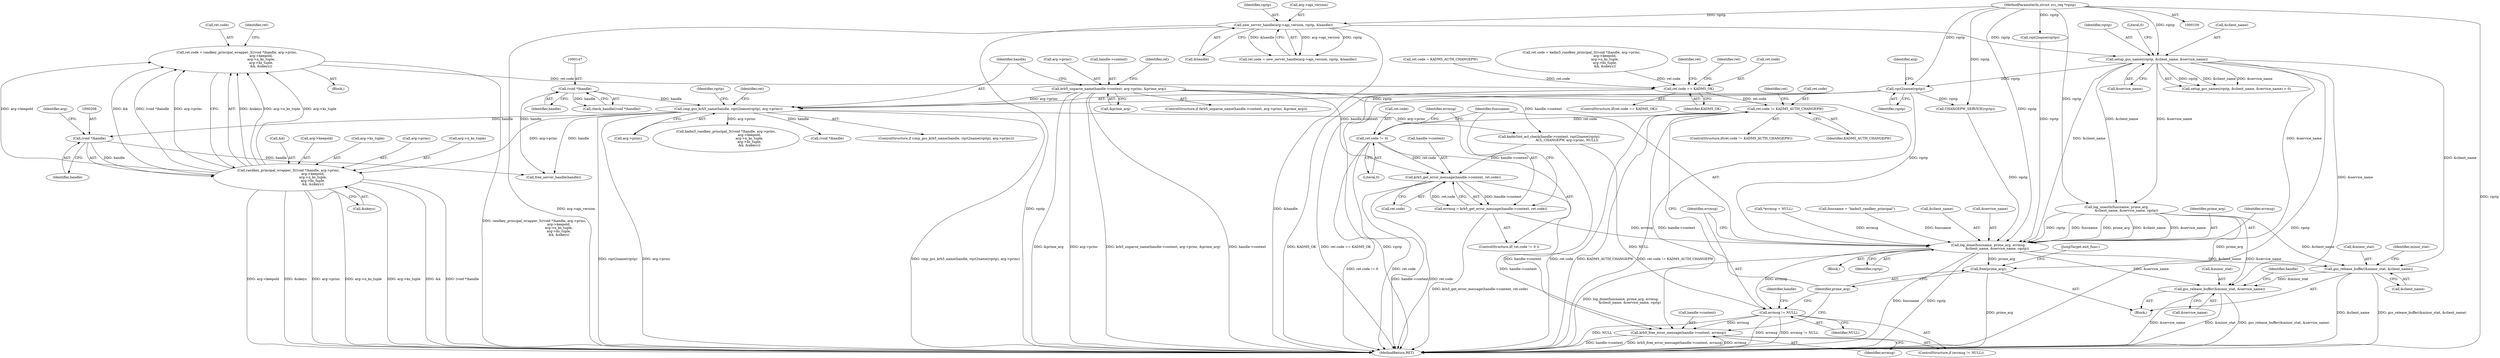 digraph "0_krb5_83ed75feba32e46f736fcce0d96a0445f29b96c2_1@API" {
"1000202" [label="(Call,ret.code = randkey_principal_wrapper_3((void *)handle, arg->princ,\n                                               arg->keepold,\n                                               arg->n_ks_tuple,\n                                               arg->ks_tuple,\n                                               &k, &nkeys))"];
"1000206" [label="(Call,randkey_principal_wrapper_3((void *)handle, arg->princ,\n                                               arg->keepold,\n                                               arg->n_ks_tuple,\n                                               arg->ks_tuple,\n                                               &k, &nkeys))"];
"1000207" [label="(Call,(void *)handle)"];
"1000194" [label="(Call,cmp_gss_krb5_name(handle, rqst2name(rqstp), arg->princ))"];
"1000146" [label="(Call,(void *)handle)"];
"1000196" [label="(Call,rqst2name(rqstp))"];
"1000162" [label="(Call,setup_gss_names(rqstp, &client_name, &service_name))"];
"1000132" [label="(Call,new_server_handle(arg->api_version, rqstp, &handle))"];
"1000102" [label="(MethodParameterIn,struct svc_req *rqstp)"];
"1000177" [label="(Call,krb5_unparse_name(handle->context, arg->princ, &prime_arg))"];
"1000284" [label="(Call,ret.code == KADM5_OK)"];
"1000301" [label="(Call,ret.code != KADM5_AUTH_CHANGEPW)"];
"1000308" [label="(Call,ret.code != 0)"];
"1000315" [label="(Call,krb5_get_error_message(handle->context, ret.code))"];
"1000313" [label="(Call,errmsg = krb5_get_error_message(handle->context, ret.code))"];
"1000322" [label="(Call,log_done(funcname, prime_arg, errmsg,\n                 &client_name, &service_name, rqstp))"];
"1000332" [label="(Call,errmsg != NULL)"];
"1000335" [label="(Call,krb5_free_error_message(handle->context, errmsg))"];
"1000340" [label="(Call,free(prime_arg))"];
"1000343" [label="(Call,gss_release_buffer(&minor_stat, &client_name))"];
"1000348" [label="(Call,gss_release_buffer(&minor_stat, &service_name))"];
"1000331" [label="(ControlStructure,if (errmsg != NULL))"];
"1000230" [label="(Call,CHANGEPW_SERVICE(rqstp))"];
"1000354" [label="(Identifier,handle)"];
"1000184" [label="(Call,&prime_arg)"];
"1000232" [label="(Call,kadm5int_acl_check(handle->context, rqst2name(rqstp),\n                                  ACL_CHANGEPW, arg->princ, NULL))"];
"1000222" [label="(Call,&k)"];
"1000102" [label="(MethodParameterIn,struct svc_req *rqstp)"];
"1000206" [label="(Call,randkey_principal_wrapper_3((void *)handle, arg->princ,\n                                               arg->keepold,\n                                               arg->n_ks_tuple,\n                                               arg->ks_tuple,\n                                               &k, &nkeys))"];
"1000303" [label="(Identifier,ret)"];
"1000315" [label="(Call,krb5_get_error_message(handle->context, ret.code))"];
"1000199" [label="(Identifier,arg)"];
"1000202" [label="(Call,ret.code = randkey_principal_wrapper_3((void *)handle, arg->princ,\n                                               arg->keepold,\n                                               arg->n_ks_tuple,\n                                               arg->ks_tuple,\n                                               &k, &nkeys))"];
"1000346" [label="(Call,&client_name)"];
"1000348" [label="(Call,gss_release_buffer(&minor_stat, &service_name))"];
"1000176" [label="(ControlStructure,if (krb5_unparse_name(handle->context, arg->princ, &prime_arg)))"];
"1000340" [label="(Call,free(prime_arg))"];
"1000309" [label="(Call,ret.code)"];
"1000209" [label="(Identifier,handle)"];
"1000353" [label="(Call,free_server_handle(handle))"];
"1000145" [label="(Call,check_handle((void *)handle))"];
"1000306" [label="(Block,)"];
"1000349" [label="(Call,&minor_stat)"];
"1000196" [label="(Call,rqst2name(rqstp))"];
"1000323" [label="(Identifier,funcname)"];
"1000312" [label="(Literal,0)"];
"1000168" [label="(Literal,0)"];
"1000236" [label="(Call,rqst2name(rqstp))"];
"1000103" [label="(Block,)"];
"1000177" [label="(Call,krb5_unparse_name(handle->context, arg->princ, &prime_arg))"];
"1000316" [label="(Call,handle->context)"];
"1000195" [label="(Identifier,handle)"];
"1000305" [label="(Identifier,KADM5_AUTH_CHANGEPW)"];
"1000194" [label="(Call,cmp_gss_krb5_name(handle, rqst2name(rqstp), arg->princ))"];
"1000198" [label="(Call,arg->princ)"];
"1000137" [label="(Call,&handle)"];
"1000231" [label="(Identifier,rqstp)"];
"1000330" [label="(Identifier,rqstp)"];
"1000270" [label="(Call,log_unauth(funcname, prime_arg,\n                   &client_name, &service_name, rqstp))"];
"1000161" [label="(Call,setup_gss_names(rqstp, &client_name, &service_name) < 0)"];
"1000285" [label="(Call,ret.code)"];
"1000164" [label="(Call,&client_name)"];
"1000335" [label="(Call,krb5_free_error_message(handle->context, errmsg))"];
"1000197" [label="(Identifier,rqstp)"];
"1000324" [label="(Identifier,prime_arg)"];
"1000213" [label="(Call,arg->keepold)"];
"1000337" [label="(Identifier,handle)"];
"1000344" [label="(Call,&minor_stat)"];
"1000204" [label="(Identifier,ret)"];
"1000308" [label="(Call,ret.code != 0)"];
"1000336" [label="(Call,handle->context)"];
"1000219" [label="(Call,arg->ks_tuple)"];
"1000325" [label="(Identifier,errmsg)"];
"1000248" [label="(Call,kadm5_randkey_principal_3((void *)handle, arg->princ,\n                                             arg->keepold,\n                                             arg->n_ks_tuple,\n                                             arg->ks_tuple,\n                                             &k, &nkeys))"];
"1000162" [label="(Call,setup_gss_names(rqstp, &client_name, &service_name))"];
"1000307" [label="(ControlStructure,if( ret.code != 0 ))"];
"1000278" [label="(Call,ret.code = KADM5_AUTH_CHANGEPW)"];
"1000300" [label="(ControlStructure,if(ret.code != KADM5_AUTH_CHANGEPW))"];
"1000302" [label="(Call,ret.code)"];
"1000146" [label="(Call,(void *)handle)"];
"1000350" [label="(Identifier,minor_stat)"];
"1000332" [label="(Call,errmsg != NULL)"];
"1000333" [label="(Identifier,errmsg)"];
"1000120" [label="(Call,*errmsg = NULL)"];
"1000224" [label="(Call,&nkeys)"];
"1000310" [label="(Identifier,ret)"];
"1000181" [label="(Call,arg->princ)"];
"1000249" [label="(Call,(void *)handle)"];
"1000358" [label="(MethodReturn,RET)"];
"1000244" [label="(Call,ret.code = kadm5_randkey_principal_3((void *)handle, arg->princ,\n                                             arg->keepold,\n                                             arg->n_ks_tuple,\n                                             arg->ks_tuple,\n                                             &k, &nkeys))"];
"1000351" [label="(Call,&service_name)"];
"1000207" [label="(Call,(void *)handle)"];
"1000288" [label="(Identifier,KADM5_OK)"];
"1000283" [label="(ControlStructure,if(ret.code == KADM5_OK))"];
"1000319" [label="(Call,ret.code)"];
"1000166" [label="(Call,&service_name)"];
"1000148" [label="(Identifier,handle)"];
"1000193" [label="(ControlStructure,if (cmp_gss_krb5_name(handle, rqst2name(rqstp), arg->princ)))"];
"1000341" [label="(Identifier,prime_arg)"];
"1000157" [label="(Call,funcname = \"kadm5_randkey_principal\")"];
"1000326" [label="(Call,&client_name)"];
"1000132" [label="(Call,new_server_handle(arg->api_version, rqstp, &handle))"];
"1000136" [label="(Identifier,rqstp)"];
"1000328" [label="(Call,&service_name)"];
"1000210" [label="(Call,arg->princ)"];
"1000284" [label="(Call,ret.code == KADM5_OK)"];
"1000201" [label="(Block,)"];
"1000301" [label="(Call,ret.code != KADM5_AUTH_CHANGEPW)"];
"1000178" [label="(Call,handle->context)"];
"1000343" [label="(Call,gss_release_buffer(&minor_stat, &client_name))"];
"1000163" [label="(Identifier,rqstp)"];
"1000342" [label="(JumpTarget,exit_func:)"];
"1000286" [label="(Identifier,ret)"];
"1000216" [label="(Call,arg->n_ks_tuple)"];
"1000133" [label="(Call,arg->api_version)"];
"1000203" [label="(Call,ret.code)"];
"1000339" [label="(Identifier,errmsg)"];
"1000292" [label="(Identifier,ret)"];
"1000211" [label="(Identifier,arg)"];
"1000334" [label="(Identifier,NULL)"];
"1000314" [label="(Identifier,errmsg)"];
"1000322" [label="(Call,log_done(funcname, prime_arg, errmsg,\n                 &client_name, &service_name, rqstp))"];
"1000313" [label="(Call,errmsg = krb5_get_error_message(handle->context, ret.code))"];
"1000189" [label="(Identifier,ret)"];
"1000128" [label="(Call,ret.code = new_server_handle(arg->api_version, rqstp, &handle))"];
"1000202" -> "1000201"  [label="AST: "];
"1000202" -> "1000206"  [label="CFG: "];
"1000203" -> "1000202"  [label="AST: "];
"1000206" -> "1000202"  [label="AST: "];
"1000286" -> "1000202"  [label="CFG: "];
"1000202" -> "1000358"  [label="DDG: randkey_principal_wrapper_3((void *)handle, arg->princ,\n                                               arg->keepold,\n                                               arg->n_ks_tuple,\n                                               arg->ks_tuple,\n                                               &k, &nkeys)"];
"1000206" -> "1000202"  [label="DDG: &nkeys"];
"1000206" -> "1000202"  [label="DDG: arg->n_ks_tuple"];
"1000206" -> "1000202"  [label="DDG: arg->ks_tuple"];
"1000206" -> "1000202"  [label="DDG: arg->keepold"];
"1000206" -> "1000202"  [label="DDG: &k"];
"1000206" -> "1000202"  [label="DDG: (void *)handle"];
"1000206" -> "1000202"  [label="DDG: arg->princ"];
"1000202" -> "1000284"  [label="DDG: ret.code"];
"1000206" -> "1000224"  [label="CFG: "];
"1000207" -> "1000206"  [label="AST: "];
"1000210" -> "1000206"  [label="AST: "];
"1000213" -> "1000206"  [label="AST: "];
"1000216" -> "1000206"  [label="AST: "];
"1000219" -> "1000206"  [label="AST: "];
"1000222" -> "1000206"  [label="AST: "];
"1000224" -> "1000206"  [label="AST: "];
"1000206" -> "1000358"  [label="DDG: arg->princ"];
"1000206" -> "1000358"  [label="DDG: arg->n_ks_tuple"];
"1000206" -> "1000358"  [label="DDG: arg->ks_tuple"];
"1000206" -> "1000358"  [label="DDG: &k"];
"1000206" -> "1000358"  [label="DDG: (void *)handle"];
"1000206" -> "1000358"  [label="DDG: arg->keepold"];
"1000206" -> "1000358"  [label="DDG: &nkeys"];
"1000207" -> "1000206"  [label="DDG: handle"];
"1000194" -> "1000206"  [label="DDG: arg->princ"];
"1000207" -> "1000209"  [label="CFG: "];
"1000208" -> "1000207"  [label="AST: "];
"1000209" -> "1000207"  [label="AST: "];
"1000211" -> "1000207"  [label="CFG: "];
"1000194" -> "1000207"  [label="DDG: handle"];
"1000207" -> "1000353"  [label="DDG: handle"];
"1000194" -> "1000193"  [label="AST: "];
"1000194" -> "1000198"  [label="CFG: "];
"1000195" -> "1000194"  [label="AST: "];
"1000196" -> "1000194"  [label="AST: "];
"1000198" -> "1000194"  [label="AST: "];
"1000204" -> "1000194"  [label="CFG: "];
"1000231" -> "1000194"  [label="CFG: "];
"1000194" -> "1000358"  [label="DDG: cmp_gss_krb5_name(handle, rqst2name(rqstp), arg->princ)"];
"1000194" -> "1000358"  [label="DDG: rqst2name(rqstp)"];
"1000194" -> "1000358"  [label="DDG: arg->princ"];
"1000146" -> "1000194"  [label="DDG: handle"];
"1000196" -> "1000194"  [label="DDG: rqstp"];
"1000177" -> "1000194"  [label="DDG: arg->princ"];
"1000194" -> "1000232"  [label="DDG: arg->princ"];
"1000194" -> "1000249"  [label="DDG: handle"];
"1000194" -> "1000248"  [label="DDG: arg->princ"];
"1000194" -> "1000353"  [label="DDG: handle"];
"1000146" -> "1000145"  [label="AST: "];
"1000146" -> "1000148"  [label="CFG: "];
"1000147" -> "1000146"  [label="AST: "];
"1000148" -> "1000146"  [label="AST: "];
"1000145" -> "1000146"  [label="CFG: "];
"1000146" -> "1000145"  [label="DDG: handle"];
"1000146" -> "1000353"  [label="DDG: handle"];
"1000196" -> "1000197"  [label="CFG: "];
"1000197" -> "1000196"  [label="AST: "];
"1000199" -> "1000196"  [label="CFG: "];
"1000196" -> "1000358"  [label="DDG: rqstp"];
"1000162" -> "1000196"  [label="DDG: rqstp"];
"1000102" -> "1000196"  [label="DDG: rqstp"];
"1000196" -> "1000230"  [label="DDG: rqstp"];
"1000196" -> "1000322"  [label="DDG: rqstp"];
"1000162" -> "1000161"  [label="AST: "];
"1000162" -> "1000166"  [label="CFG: "];
"1000163" -> "1000162"  [label="AST: "];
"1000164" -> "1000162"  [label="AST: "];
"1000166" -> "1000162"  [label="AST: "];
"1000168" -> "1000162"  [label="CFG: "];
"1000162" -> "1000358"  [label="DDG: rqstp"];
"1000162" -> "1000161"  [label="DDG: rqstp"];
"1000162" -> "1000161"  [label="DDG: &client_name"];
"1000162" -> "1000161"  [label="DDG: &service_name"];
"1000132" -> "1000162"  [label="DDG: rqstp"];
"1000102" -> "1000162"  [label="DDG: rqstp"];
"1000162" -> "1000270"  [label="DDG: &client_name"];
"1000162" -> "1000270"  [label="DDG: &service_name"];
"1000162" -> "1000322"  [label="DDG: &client_name"];
"1000162" -> "1000322"  [label="DDG: &service_name"];
"1000162" -> "1000343"  [label="DDG: &client_name"];
"1000162" -> "1000348"  [label="DDG: &service_name"];
"1000132" -> "1000128"  [label="AST: "];
"1000132" -> "1000137"  [label="CFG: "];
"1000133" -> "1000132"  [label="AST: "];
"1000136" -> "1000132"  [label="AST: "];
"1000137" -> "1000132"  [label="AST: "];
"1000128" -> "1000132"  [label="CFG: "];
"1000132" -> "1000358"  [label="DDG: arg->api_version"];
"1000132" -> "1000358"  [label="DDG: rqstp"];
"1000132" -> "1000358"  [label="DDG: &handle"];
"1000132" -> "1000128"  [label="DDG: arg->api_version"];
"1000132" -> "1000128"  [label="DDG: rqstp"];
"1000132" -> "1000128"  [label="DDG: &handle"];
"1000102" -> "1000132"  [label="DDG: rqstp"];
"1000102" -> "1000100"  [label="AST: "];
"1000102" -> "1000358"  [label="DDG: rqstp"];
"1000102" -> "1000230"  [label="DDG: rqstp"];
"1000102" -> "1000236"  [label="DDG: rqstp"];
"1000102" -> "1000270"  [label="DDG: rqstp"];
"1000102" -> "1000322"  [label="DDG: rqstp"];
"1000177" -> "1000176"  [label="AST: "];
"1000177" -> "1000184"  [label="CFG: "];
"1000178" -> "1000177"  [label="AST: "];
"1000181" -> "1000177"  [label="AST: "];
"1000184" -> "1000177"  [label="AST: "];
"1000189" -> "1000177"  [label="CFG: "];
"1000195" -> "1000177"  [label="CFG: "];
"1000177" -> "1000358"  [label="DDG: handle->context"];
"1000177" -> "1000358"  [label="DDG: &prime_arg"];
"1000177" -> "1000358"  [label="DDG: arg->princ"];
"1000177" -> "1000358"  [label="DDG: krb5_unparse_name(handle->context, arg->princ, &prime_arg)"];
"1000177" -> "1000232"  [label="DDG: handle->context"];
"1000177" -> "1000315"  [label="DDG: handle->context"];
"1000177" -> "1000335"  [label="DDG: handle->context"];
"1000284" -> "1000283"  [label="AST: "];
"1000284" -> "1000288"  [label="CFG: "];
"1000285" -> "1000284"  [label="AST: "];
"1000288" -> "1000284"  [label="AST: "];
"1000292" -> "1000284"  [label="CFG: "];
"1000303" -> "1000284"  [label="CFG: "];
"1000284" -> "1000358"  [label="DDG: ret.code == KADM5_OK"];
"1000284" -> "1000358"  [label="DDG: KADM5_OK"];
"1000244" -> "1000284"  [label="DDG: ret.code"];
"1000278" -> "1000284"  [label="DDG: ret.code"];
"1000284" -> "1000301"  [label="DDG: ret.code"];
"1000301" -> "1000300"  [label="AST: "];
"1000301" -> "1000305"  [label="CFG: "];
"1000302" -> "1000301"  [label="AST: "];
"1000305" -> "1000301"  [label="AST: "];
"1000310" -> "1000301"  [label="CFG: "];
"1000341" -> "1000301"  [label="CFG: "];
"1000301" -> "1000358"  [label="DDG: KADM5_AUTH_CHANGEPW"];
"1000301" -> "1000358"  [label="DDG: ret.code != KADM5_AUTH_CHANGEPW"];
"1000301" -> "1000358"  [label="DDG: ret.code"];
"1000301" -> "1000308"  [label="DDG: ret.code"];
"1000308" -> "1000307"  [label="AST: "];
"1000308" -> "1000312"  [label="CFG: "];
"1000309" -> "1000308"  [label="AST: "];
"1000312" -> "1000308"  [label="AST: "];
"1000314" -> "1000308"  [label="CFG: "];
"1000323" -> "1000308"  [label="CFG: "];
"1000308" -> "1000358"  [label="DDG: ret.code"];
"1000308" -> "1000358"  [label="DDG: ret.code != 0"];
"1000308" -> "1000315"  [label="DDG: ret.code"];
"1000315" -> "1000313"  [label="AST: "];
"1000315" -> "1000319"  [label="CFG: "];
"1000316" -> "1000315"  [label="AST: "];
"1000319" -> "1000315"  [label="AST: "];
"1000313" -> "1000315"  [label="CFG: "];
"1000315" -> "1000358"  [label="DDG: handle->context"];
"1000315" -> "1000358"  [label="DDG: ret.code"];
"1000315" -> "1000313"  [label="DDG: handle->context"];
"1000315" -> "1000313"  [label="DDG: ret.code"];
"1000232" -> "1000315"  [label="DDG: handle->context"];
"1000315" -> "1000335"  [label="DDG: handle->context"];
"1000313" -> "1000307"  [label="AST: "];
"1000314" -> "1000313"  [label="AST: "];
"1000323" -> "1000313"  [label="CFG: "];
"1000313" -> "1000358"  [label="DDG: krb5_get_error_message(handle->context, ret.code)"];
"1000313" -> "1000322"  [label="DDG: errmsg"];
"1000322" -> "1000306"  [label="AST: "];
"1000322" -> "1000330"  [label="CFG: "];
"1000323" -> "1000322"  [label="AST: "];
"1000324" -> "1000322"  [label="AST: "];
"1000325" -> "1000322"  [label="AST: "];
"1000326" -> "1000322"  [label="AST: "];
"1000328" -> "1000322"  [label="AST: "];
"1000330" -> "1000322"  [label="AST: "];
"1000333" -> "1000322"  [label="CFG: "];
"1000322" -> "1000358"  [label="DDG: rqstp"];
"1000322" -> "1000358"  [label="DDG: log_done(funcname, prime_arg, errmsg,\n                 &client_name, &service_name, rqstp)"];
"1000322" -> "1000358"  [label="DDG: funcname"];
"1000157" -> "1000322"  [label="DDG: funcname"];
"1000270" -> "1000322"  [label="DDG: funcname"];
"1000270" -> "1000322"  [label="DDG: prime_arg"];
"1000270" -> "1000322"  [label="DDG: &client_name"];
"1000270" -> "1000322"  [label="DDG: &service_name"];
"1000270" -> "1000322"  [label="DDG: rqstp"];
"1000120" -> "1000322"  [label="DDG: errmsg"];
"1000236" -> "1000322"  [label="DDG: rqstp"];
"1000230" -> "1000322"  [label="DDG: rqstp"];
"1000322" -> "1000332"  [label="DDG: errmsg"];
"1000322" -> "1000340"  [label="DDG: prime_arg"];
"1000322" -> "1000343"  [label="DDG: &client_name"];
"1000322" -> "1000348"  [label="DDG: &service_name"];
"1000332" -> "1000331"  [label="AST: "];
"1000332" -> "1000334"  [label="CFG: "];
"1000333" -> "1000332"  [label="AST: "];
"1000334" -> "1000332"  [label="AST: "];
"1000337" -> "1000332"  [label="CFG: "];
"1000341" -> "1000332"  [label="CFG: "];
"1000332" -> "1000358"  [label="DDG: NULL"];
"1000332" -> "1000358"  [label="DDG: errmsg"];
"1000332" -> "1000358"  [label="DDG: errmsg != NULL"];
"1000232" -> "1000332"  [label="DDG: NULL"];
"1000332" -> "1000335"  [label="DDG: errmsg"];
"1000335" -> "1000331"  [label="AST: "];
"1000335" -> "1000339"  [label="CFG: "];
"1000336" -> "1000335"  [label="AST: "];
"1000339" -> "1000335"  [label="AST: "];
"1000341" -> "1000335"  [label="CFG: "];
"1000335" -> "1000358"  [label="DDG: errmsg"];
"1000335" -> "1000358"  [label="DDG: handle->context"];
"1000335" -> "1000358"  [label="DDG: krb5_free_error_message(handle->context, errmsg)"];
"1000232" -> "1000335"  [label="DDG: handle->context"];
"1000340" -> "1000103"  [label="AST: "];
"1000340" -> "1000341"  [label="CFG: "];
"1000341" -> "1000340"  [label="AST: "];
"1000342" -> "1000340"  [label="CFG: "];
"1000340" -> "1000358"  [label="DDG: prime_arg"];
"1000270" -> "1000340"  [label="DDG: prime_arg"];
"1000343" -> "1000103"  [label="AST: "];
"1000343" -> "1000346"  [label="CFG: "];
"1000344" -> "1000343"  [label="AST: "];
"1000346" -> "1000343"  [label="AST: "];
"1000350" -> "1000343"  [label="CFG: "];
"1000343" -> "1000358"  [label="DDG: gss_release_buffer(&minor_stat, &client_name)"];
"1000343" -> "1000358"  [label="DDG: &client_name"];
"1000270" -> "1000343"  [label="DDG: &client_name"];
"1000343" -> "1000348"  [label="DDG: &minor_stat"];
"1000348" -> "1000103"  [label="AST: "];
"1000348" -> "1000351"  [label="CFG: "];
"1000349" -> "1000348"  [label="AST: "];
"1000351" -> "1000348"  [label="AST: "];
"1000354" -> "1000348"  [label="CFG: "];
"1000348" -> "1000358"  [label="DDG: &service_name"];
"1000348" -> "1000358"  [label="DDG: &minor_stat"];
"1000348" -> "1000358"  [label="DDG: gss_release_buffer(&minor_stat, &service_name)"];
"1000270" -> "1000348"  [label="DDG: &service_name"];
}
